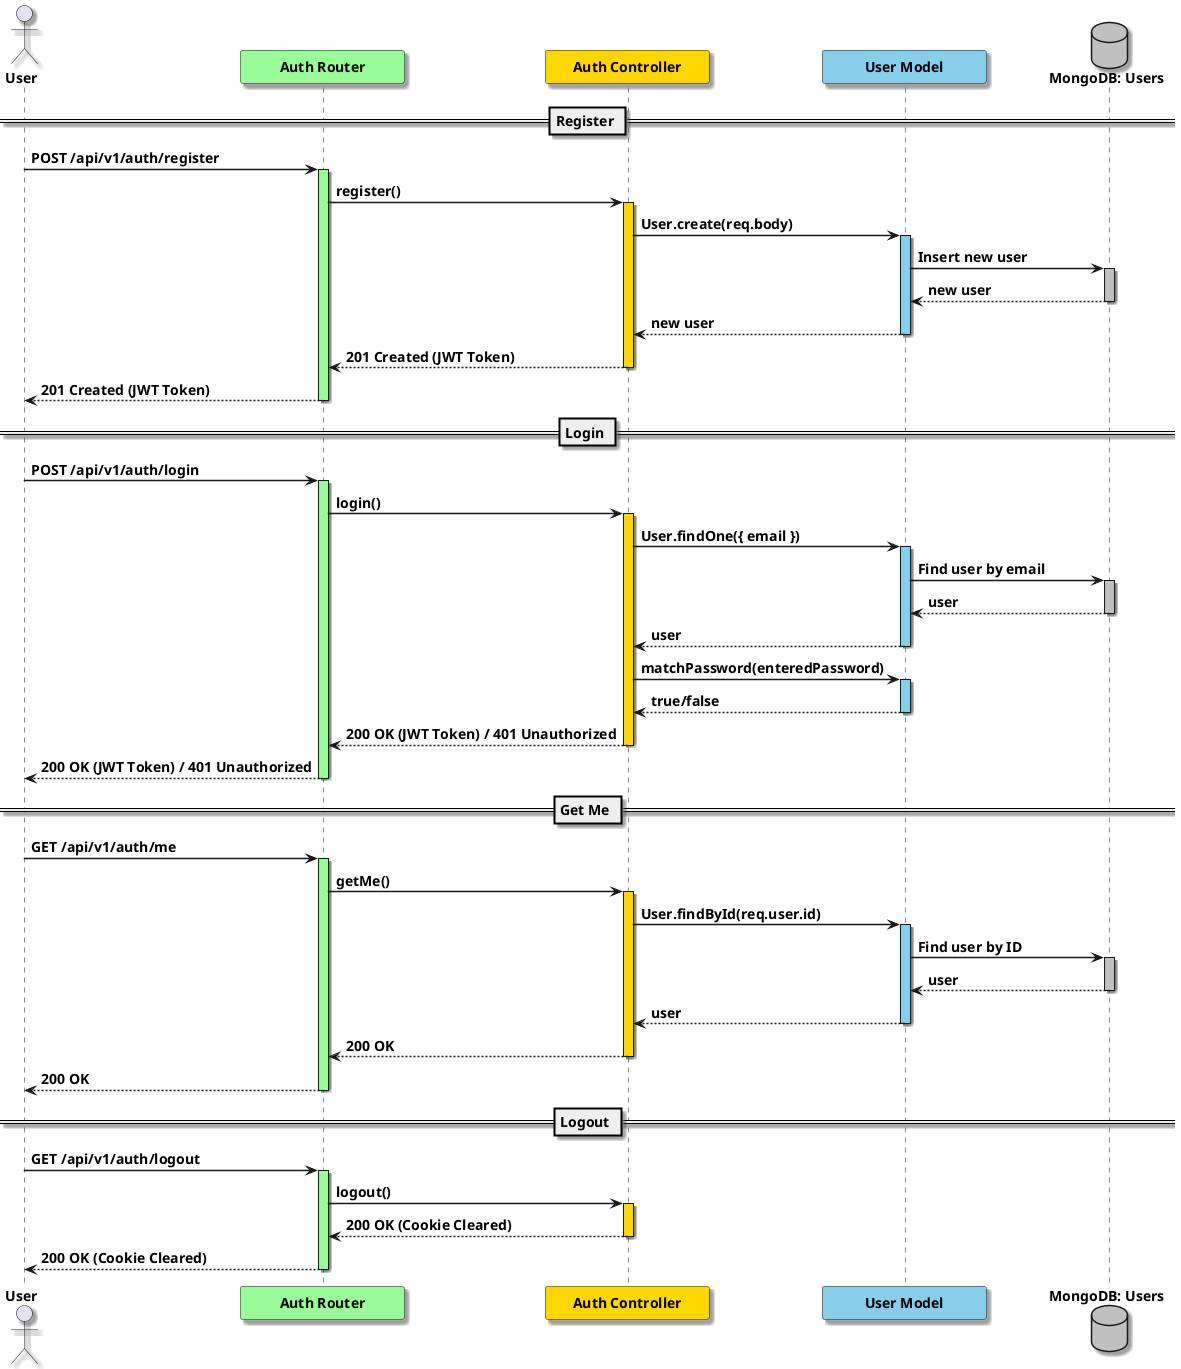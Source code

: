 @startuml AuthAPI

skinparam {
    defaultFontName Arial
    defaultFontSize 14
    shadowing true
    componentStyle uml2
    MinClassWidth 150
    ParticipantPadding 50
    ArrowThickness 1.5
}

actor "**User**" as User
participant "**Auth Router**" as AR   #98FB98
participant "**Auth Controller**" as AC #FFD700
participant "**User Model**" as UM       #87CEEB
database "**MongoDB: Users**" as DB #C0C0C0

== Register ==
User -> AR : **POST /api/v1/auth/register**
activate AR #98FB98
AR -> AC : **register()**
activate AC #FFD700
AC -> UM : **User.create(req.body)**
activate UM #87CEEB
UM -> DB : **Insert new user**
activate DB #C0C0C0
DB --> UM : **new user**
deactivate DB
UM --> AC : **new user**
deactivate UM
AC --> AR : **201 Created (JWT Token)**
deactivate AC
AR --> User : **201 Created (JWT Token)**
deactivate AR

== Login ==
User -> AR : **POST /api/v1/auth/login**
activate AR #98FB98
AR -> AC : **login()**
activate AC #FFD700
AC -> UM : **User.findOne({ email })**
activate UM #87CEEB
UM -> DB : **Find user by email**
activate DB #C0C0C0
DB --> UM : **user**
deactivate DB
UM --> AC : **user**
deactivate UM
AC -> UM : **matchPassword(enteredPassword)**
activate UM #87CEEB
UM --> AC : **true/false**
deactivate UM
AC --> AR : **200 OK (JWT Token) / 401 Unauthorized**
deactivate AC
AR --> User : **200 OK (JWT Token) / 401 Unauthorized**
deactivate AR

== Get Me ==
User -> AR : **GET /api/v1/auth/me**
activate AR #98FB98
AR -> AC : **getMe()**
activate AC #FFD700
AC -> UM : **User.findById(req.user.id)**
activate UM #87CEEB
UM -> DB : **Find user by ID**
activate DB #C0C0C0
DB --> UM : **user**
deactivate DB
UM --> AC : **user**
deactivate UM
AC --> AR : **200 OK**
deactivate AC
AR --> User : **200 OK**
deactivate AR

== Logout ==
User -> AR : **GET /api/v1/auth/logout**
activate AR #98FB98
AR -> AC : **logout()**
activate AC #FFD700
AC --> AR : **200 OK (Cookie Cleared)**
deactivate AC
AR --> User : **200 OK (Cookie Cleared)**
deactivate AR

@enduml
